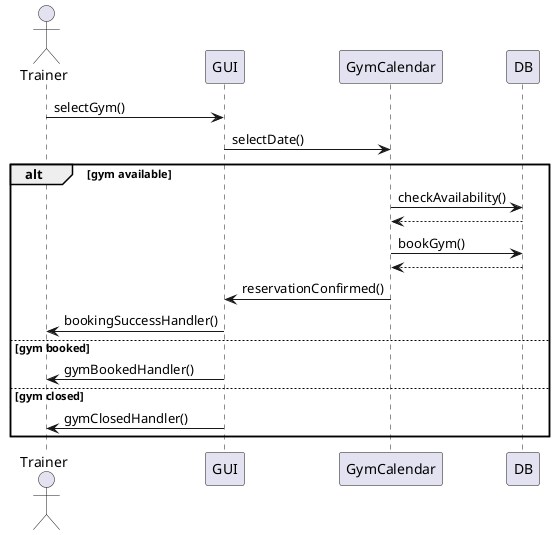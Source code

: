 @startuml

actor Trainer
participant GUI
participant GymCalendar
participant DB


Trainer -> GUI : selectGym()
GUI -> GymCalendar : selectDate()

alt gym available
    GymCalendar -> DB : checkAvailability()
    DB --> GymCalendar
    GymCalendar -> DB : bookGym()
    DB --> GymCalendar
    GymCalendar -> GUI : reservationConfirmed()
    GUI -> Trainer : bookingSuccessHandler()
else gym booked
    GUI -> Trainer : gymBookedHandler()
else gym closed
    GUI -> Trainer : gymClosedHandler()
end

@enduml
